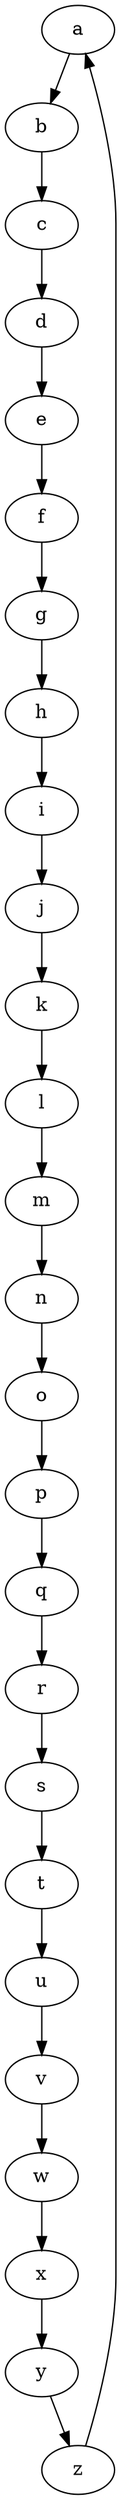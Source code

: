 digraph {
    a -> b;
    b -> c;
    c -> d;
    d -> e;
    e -> f;
    f -> g;
    g -> h;
    h -> i;
    i -> j;
    j -> k;
    k -> l;
    l -> m;
    m -> n;
    n -> o;
    o -> p;
    p -> q;
    q -> r;
    r -> s;
    s -> t;
    t -> u;
    u -> v;
    v -> w;
    w -> x;
    x -> y;
    y -> z;
    z -> a;
}
